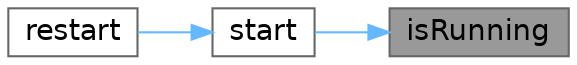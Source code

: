 digraph "isRunning"
{
 // LATEX_PDF_SIZE
  bgcolor="transparent";
  edge [fontname=Helvetica,fontsize=14,labelfontname=Helvetica,labelfontsize=14];
  node [fontname=Helvetica,fontsize=14,shape=box,height=0.2,width=0.4];
  rankdir="RL";
  Node1 [id="Node000001",label="isRunning",height=0.2,width=0.4,color="gray40", fillcolor="grey60", style="filled", fontcolor="black",tooltip=" "];
  Node1 -> Node2 [id="edge1_Node000001_Node000002",dir="back",color="steelblue1",style="solid",tooltip=" "];
  Node2 [id="Node000002",label="start",height=0.2,width=0.4,color="grey40", fillcolor="white", style="filled",URL="$df/d28/classWin32Service.html#af8fa59992209e36dccb3eefb0f75531f",tooltip=" "];
  Node2 -> Node3 [id="edge2_Node000002_Node000003",dir="back",color="steelblue1",style="solid",tooltip=" "];
  Node3 [id="Node000003",label="restart",height=0.2,width=0.4,color="grey40", fillcolor="white", style="filled",URL="$df/d28/classWin32Service.html#ac8de9e38ce27c87f710dff42a13455cf",tooltip=" "];
}
